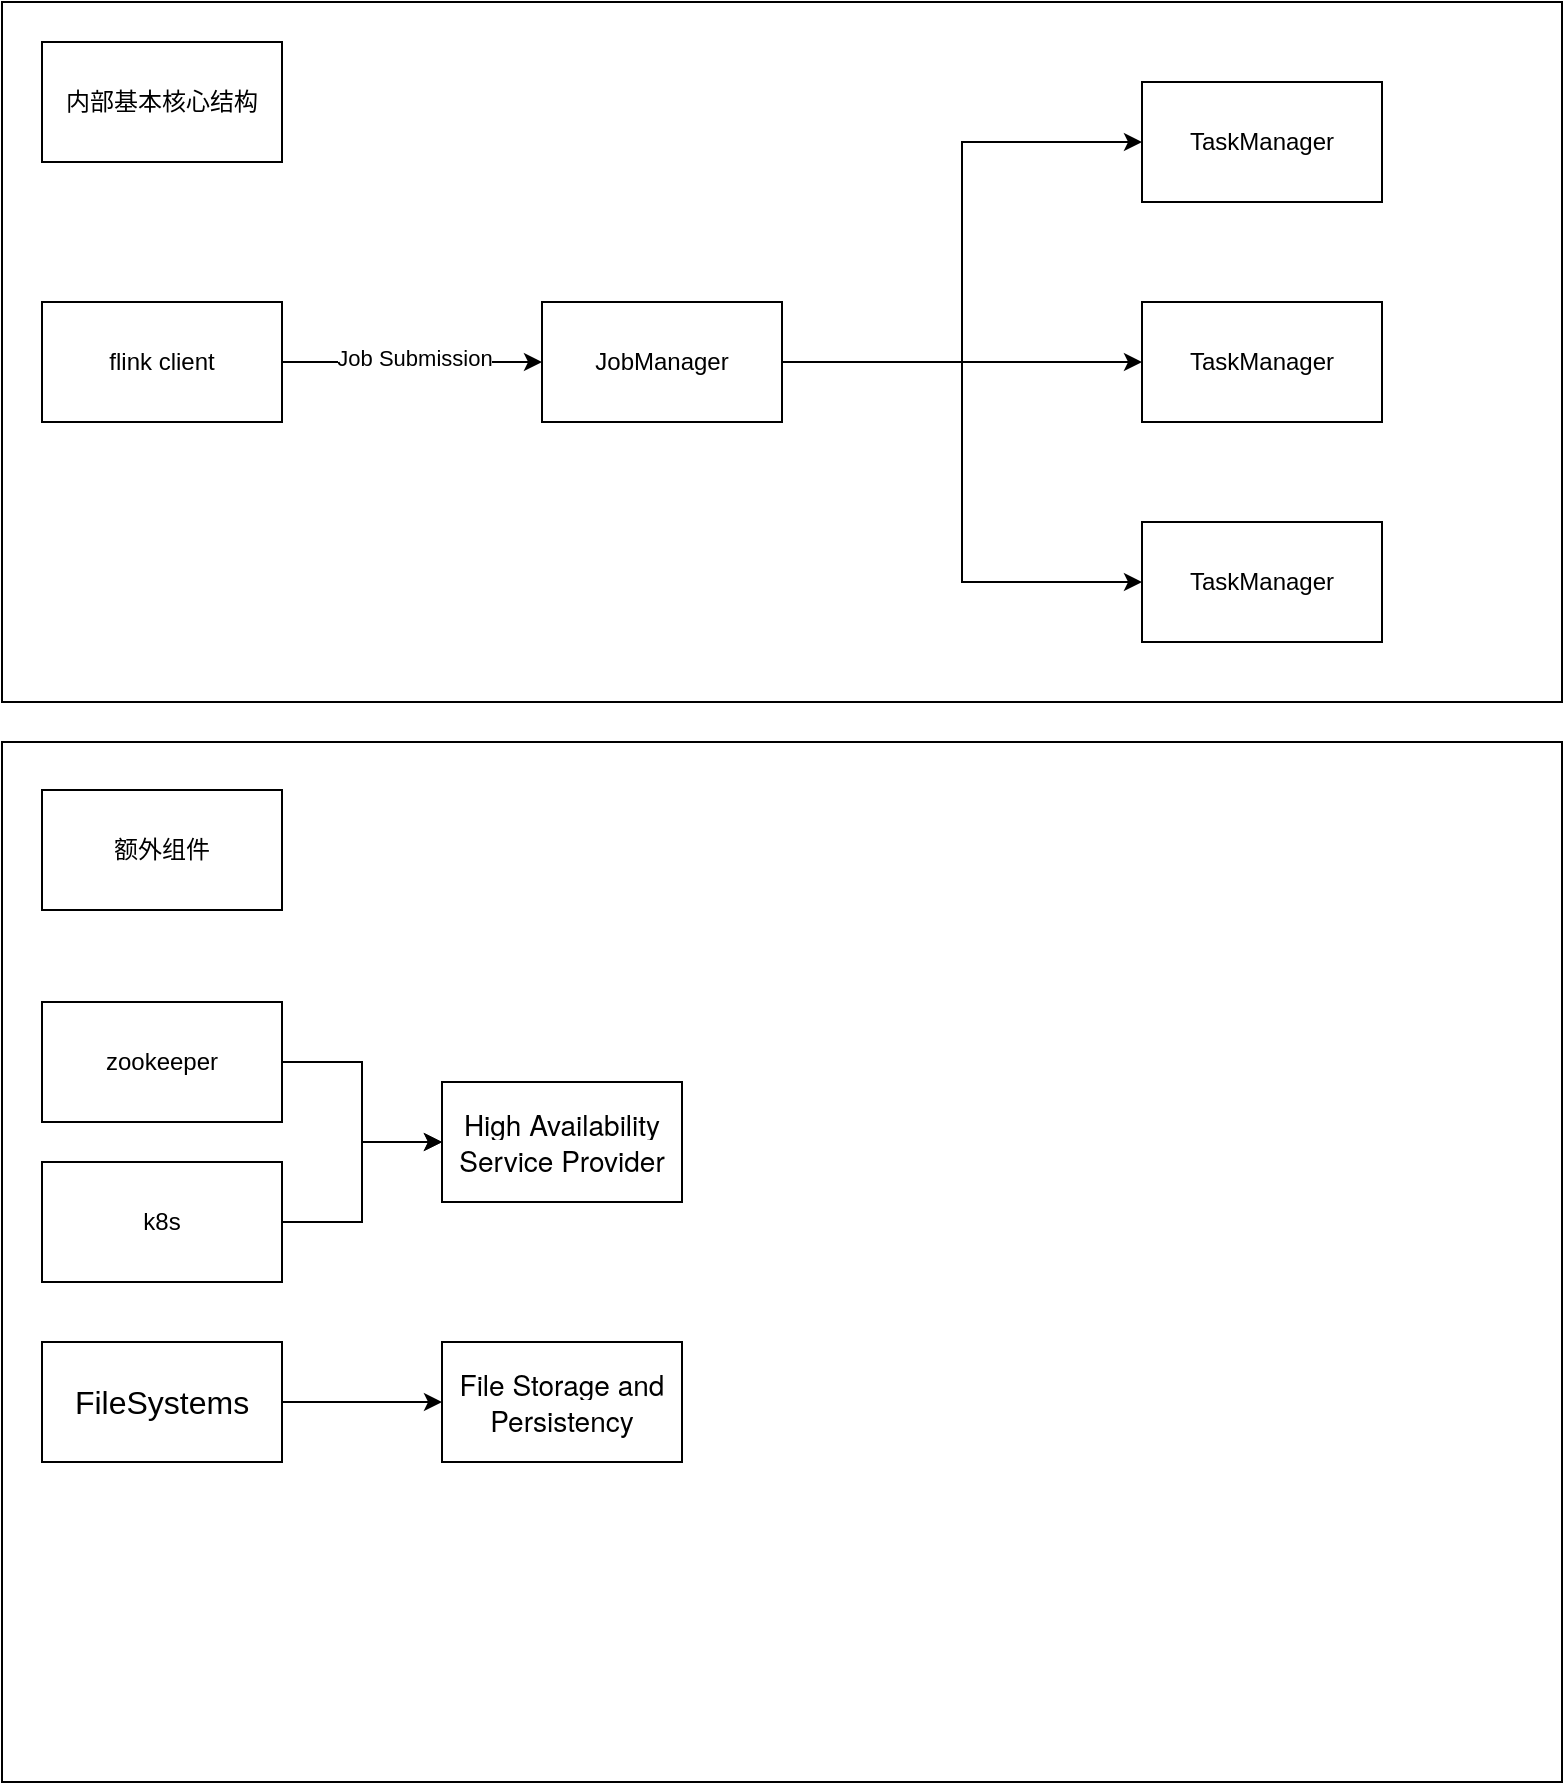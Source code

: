 <mxfile version="16.1.0" type="github"><diagram id="G030Q0OSgViwOE57R_GL" name="Page-1"><mxGraphModel dx="1422" dy="767" grid="1" gridSize="10" guides="1" tooltips="1" connect="1" arrows="1" fold="1" page="1" pageScale="1" pageWidth="1169" pageHeight="827" math="1" shadow="0"><root><mxCell id="0"/><mxCell id="1" parent="0"/><mxCell id="LLM2fjbo32SEayrJ669S-20" value="" style="rounded=0;whiteSpace=wrap;html=1;" parent="1" vertex="1"><mxGeometry x="20" y="390" width="780" height="520" as="geometry"/></mxCell><mxCell id="LLM2fjbo32SEayrJ669S-21" value="额外组件" style="rounded=0;whiteSpace=wrap;html=1;" parent="1" vertex="1"><mxGeometry x="40" y="414" width="120" height="60" as="geometry"/></mxCell><mxCell id="WGFsmT0t5Md2vcPrQ59O-11" value="" style="group" vertex="1" connectable="0" parent="1"><mxGeometry x="20" y="20" width="780" height="350" as="geometry"/></mxCell><mxCell id="LLM2fjbo32SEayrJ669S-18" value="" style="rounded=0;whiteSpace=wrap;html=1;" parent="WGFsmT0t5Md2vcPrQ59O-11" vertex="1"><mxGeometry width="780" height="350" as="geometry"/></mxCell><mxCell id="LLM2fjbo32SEayrJ669S-6" value="flink client" style="rounded=0;whiteSpace=wrap;html=1;" parent="WGFsmT0t5Md2vcPrQ59O-11" vertex="1"><mxGeometry x="20" y="150" width="120" height="60" as="geometry"/></mxCell><mxCell id="LLM2fjbo32SEayrJ669S-7" value="JobManager" style="rounded=0;whiteSpace=wrap;html=1;" parent="WGFsmT0t5Md2vcPrQ59O-11" vertex="1"><mxGeometry x="270" y="150" width="120" height="60" as="geometry"/></mxCell><mxCell id="LLM2fjbo32SEayrJ669S-8" style="edgeStyle=orthogonalEdgeStyle;rounded=0;orthogonalLoop=1;jettySize=auto;html=1;exitX=1;exitY=0.5;exitDx=0;exitDy=0;entryX=0;entryY=0.5;entryDx=0;entryDy=0;" parent="WGFsmT0t5Md2vcPrQ59O-11" source="LLM2fjbo32SEayrJ669S-6" target="LLM2fjbo32SEayrJ669S-7" edge="1"><mxGeometry relative="1" as="geometry"/></mxCell><mxCell id="LLM2fjbo32SEayrJ669S-9" value="Job Submission" style="edgeLabel;html=1;align=center;verticalAlign=middle;resizable=0;points=[];" parent="LLM2fjbo32SEayrJ669S-8" vertex="1" connectable="0"><mxGeometry x="0.013" y="2" relative="1" as="geometry"><mxPoint as="offset"/></mxGeometry></mxCell><mxCell id="LLM2fjbo32SEayrJ669S-10" value="TaskManager" style="rounded=0;whiteSpace=wrap;html=1;" parent="WGFsmT0t5Md2vcPrQ59O-11" vertex="1"><mxGeometry x="570" y="40" width="120" height="60" as="geometry"/></mxCell><mxCell id="LLM2fjbo32SEayrJ669S-13" style="edgeStyle=orthogonalEdgeStyle;rounded=0;orthogonalLoop=1;jettySize=auto;html=1;exitX=1;exitY=0.5;exitDx=0;exitDy=0;entryX=0;entryY=0.5;entryDx=0;entryDy=0;" parent="WGFsmT0t5Md2vcPrQ59O-11" source="LLM2fjbo32SEayrJ669S-7" target="LLM2fjbo32SEayrJ669S-10" edge="1"><mxGeometry relative="1" as="geometry"/></mxCell><mxCell id="LLM2fjbo32SEayrJ669S-11" value="&lt;span&gt;TaskManager&lt;/span&gt;" style="rounded=0;whiteSpace=wrap;html=1;" parent="WGFsmT0t5Md2vcPrQ59O-11" vertex="1"><mxGeometry x="570" y="150" width="120" height="60" as="geometry"/></mxCell><mxCell id="LLM2fjbo32SEayrJ669S-14" style="edgeStyle=orthogonalEdgeStyle;rounded=0;orthogonalLoop=1;jettySize=auto;html=1;exitX=1;exitY=0.5;exitDx=0;exitDy=0;entryX=0;entryY=0.5;entryDx=0;entryDy=0;" parent="WGFsmT0t5Md2vcPrQ59O-11" source="LLM2fjbo32SEayrJ669S-7" target="LLM2fjbo32SEayrJ669S-11" edge="1"><mxGeometry relative="1" as="geometry"/></mxCell><mxCell id="LLM2fjbo32SEayrJ669S-12" value="&lt;span&gt;TaskManager&lt;/span&gt;" style="rounded=0;whiteSpace=wrap;html=1;" parent="WGFsmT0t5Md2vcPrQ59O-11" vertex="1"><mxGeometry x="570" y="260" width="120" height="60" as="geometry"/></mxCell><mxCell id="LLM2fjbo32SEayrJ669S-15" style="edgeStyle=orthogonalEdgeStyle;rounded=0;orthogonalLoop=1;jettySize=auto;html=1;exitX=1;exitY=0.5;exitDx=0;exitDy=0;entryX=0;entryY=0.5;entryDx=0;entryDy=0;" parent="WGFsmT0t5Md2vcPrQ59O-11" source="LLM2fjbo32SEayrJ669S-7" target="LLM2fjbo32SEayrJ669S-12" edge="1"><mxGeometry relative="1" as="geometry"/></mxCell><mxCell id="LLM2fjbo32SEayrJ669S-19" value="内部基本核心结构" style="rounded=0;whiteSpace=wrap;html=1;" parent="WGFsmT0t5Md2vcPrQ59O-11" vertex="1"><mxGeometry x="20" y="20" width="120" height="60" as="geometry"/></mxCell><mxCell id="WGFsmT0t5Md2vcPrQ59O-12" value="" style="group" vertex="1" connectable="0" parent="1"><mxGeometry x="40" y="520" width="320" height="140" as="geometry"/></mxCell><mxCell id="WGFsmT0t5Md2vcPrQ59O-1" value="&lt;span style=&quot;font-family: &amp;#34;helvetica neue&amp;#34; , &amp;#34;helvetica&amp;#34; , &amp;#34;arial&amp;#34; , sans-serif ; font-size: 14px ; background-color: rgb(255 , 255 , 255)&quot;&gt;High Availability Service Provider&lt;/span&gt;" style="rounded=0;whiteSpace=wrap;html=1;" vertex="1" parent="WGFsmT0t5Md2vcPrQ59O-12"><mxGeometry x="200" y="40" width="120" height="60" as="geometry"/></mxCell><mxCell id="WGFsmT0t5Md2vcPrQ59O-4" style="edgeStyle=orthogonalEdgeStyle;rounded=0;orthogonalLoop=1;jettySize=auto;html=1;exitX=1;exitY=0.5;exitDx=0;exitDy=0;" edge="1" parent="WGFsmT0t5Md2vcPrQ59O-12" source="WGFsmT0t5Md2vcPrQ59O-2" target="WGFsmT0t5Md2vcPrQ59O-1"><mxGeometry relative="1" as="geometry"/></mxCell><mxCell id="WGFsmT0t5Md2vcPrQ59O-2" value="zookeeper" style="rounded=0;whiteSpace=wrap;html=1;" vertex="1" parent="WGFsmT0t5Md2vcPrQ59O-12"><mxGeometry width="120" height="60" as="geometry"/></mxCell><mxCell id="WGFsmT0t5Md2vcPrQ59O-7" style="edgeStyle=orthogonalEdgeStyle;rounded=0;orthogonalLoop=1;jettySize=auto;html=1;exitX=1;exitY=0.5;exitDx=0;exitDy=0;entryX=0;entryY=0.5;entryDx=0;entryDy=0;" edge="1" parent="WGFsmT0t5Md2vcPrQ59O-12" source="WGFsmT0t5Md2vcPrQ59O-5" target="WGFsmT0t5Md2vcPrQ59O-1"><mxGeometry relative="1" as="geometry"/></mxCell><mxCell id="WGFsmT0t5Md2vcPrQ59O-5" value="k8s" style="rounded=0;whiteSpace=wrap;html=1;" vertex="1" parent="WGFsmT0t5Md2vcPrQ59O-12"><mxGeometry y="80" width="120" height="60" as="geometry"/></mxCell><mxCell id="WGFsmT0t5Md2vcPrQ59O-13" value="" style="group" vertex="1" connectable="0" parent="1"><mxGeometry x="40" y="690" width="320" height="60" as="geometry"/></mxCell><mxCell id="WGFsmT0t5Md2vcPrQ59O-8" value="&lt;span style=&quot;font-family: &amp;#34;helvetica neue&amp;#34; , &amp;#34;helvetica&amp;#34; , &amp;#34;arial&amp;#34; , sans-serif ; font-size: 14px ; background-color: rgb(255 , 255 , 255)&quot;&gt;File Storage and Persistency&lt;/span&gt;" style="rounded=0;whiteSpace=wrap;html=1;" vertex="1" parent="WGFsmT0t5Md2vcPrQ59O-13"><mxGeometry x="200" width="120" height="60" as="geometry"/></mxCell><mxCell id="WGFsmT0t5Md2vcPrQ59O-9" value="&lt;p style=&quot;font-size: medium ; margin: 0px&quot;&gt;FileSystems&lt;/p&gt;" style="rounded=0;whiteSpace=wrap;html=1;" vertex="1" parent="WGFsmT0t5Md2vcPrQ59O-13"><mxGeometry width="120" height="60" as="geometry"/></mxCell><mxCell id="WGFsmT0t5Md2vcPrQ59O-10" style="edgeStyle=orthogonalEdgeStyle;rounded=0;orthogonalLoop=1;jettySize=auto;html=1;exitX=1;exitY=0.5;exitDx=0;exitDy=0;entryX=0;entryY=0.5;entryDx=0;entryDy=0;" edge="1" parent="WGFsmT0t5Md2vcPrQ59O-13" source="WGFsmT0t5Md2vcPrQ59O-9" target="WGFsmT0t5Md2vcPrQ59O-8"><mxGeometry relative="1" as="geometry"><mxPoint x="120" y="30" as="sourcePoint"/><mxPoint x="200" y="30" as="targetPoint"/></mxGeometry></mxCell></root></mxGraphModel></diagram></mxfile>